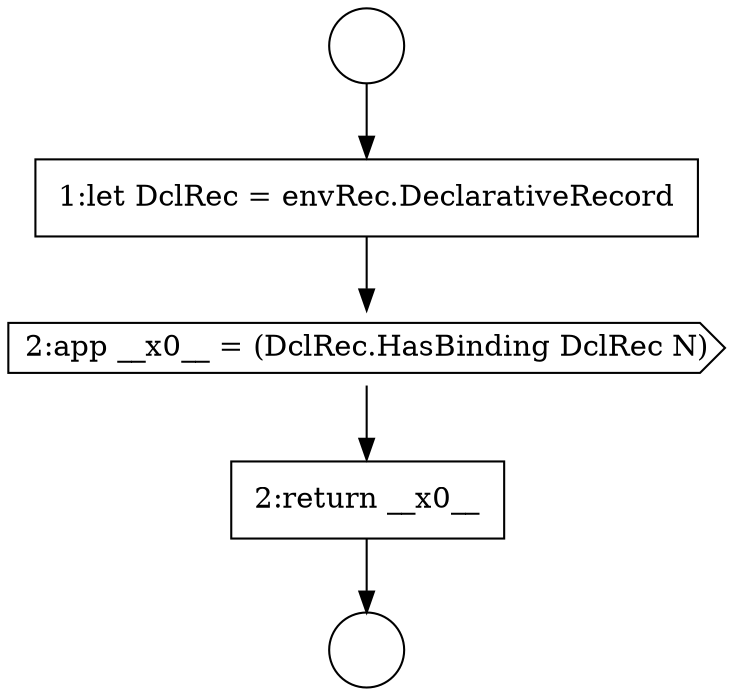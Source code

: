 digraph {
  node1274 [shape=none, margin=0, label=<<font color="black">
    <table border="0" cellborder="1" cellspacing="0" cellpadding="10">
      <tr><td align="left">2:return __x0__</td></tr>
    </table>
  </font>> color="black" fillcolor="white" style=filled]
  node1270 [shape=circle label=" " color="black" fillcolor="white" style=filled]
  node1273 [shape=cds, label=<<font color="black">2:app __x0__ = (DclRec.HasBinding DclRec N)</font>> color="black" fillcolor="white" style=filled]
  node1271 [shape=circle label=" " color="black" fillcolor="white" style=filled]
  node1272 [shape=none, margin=0, label=<<font color="black">
    <table border="0" cellborder="1" cellspacing="0" cellpadding="10">
      <tr><td align="left">1:let DclRec = envRec.DeclarativeRecord</td></tr>
    </table>
  </font>> color="black" fillcolor="white" style=filled]
  node1270 -> node1272 [ color="black"]
  node1272 -> node1273 [ color="black"]
  node1273 -> node1274 [ color="black"]
  node1274 -> node1271 [ color="black"]
}
